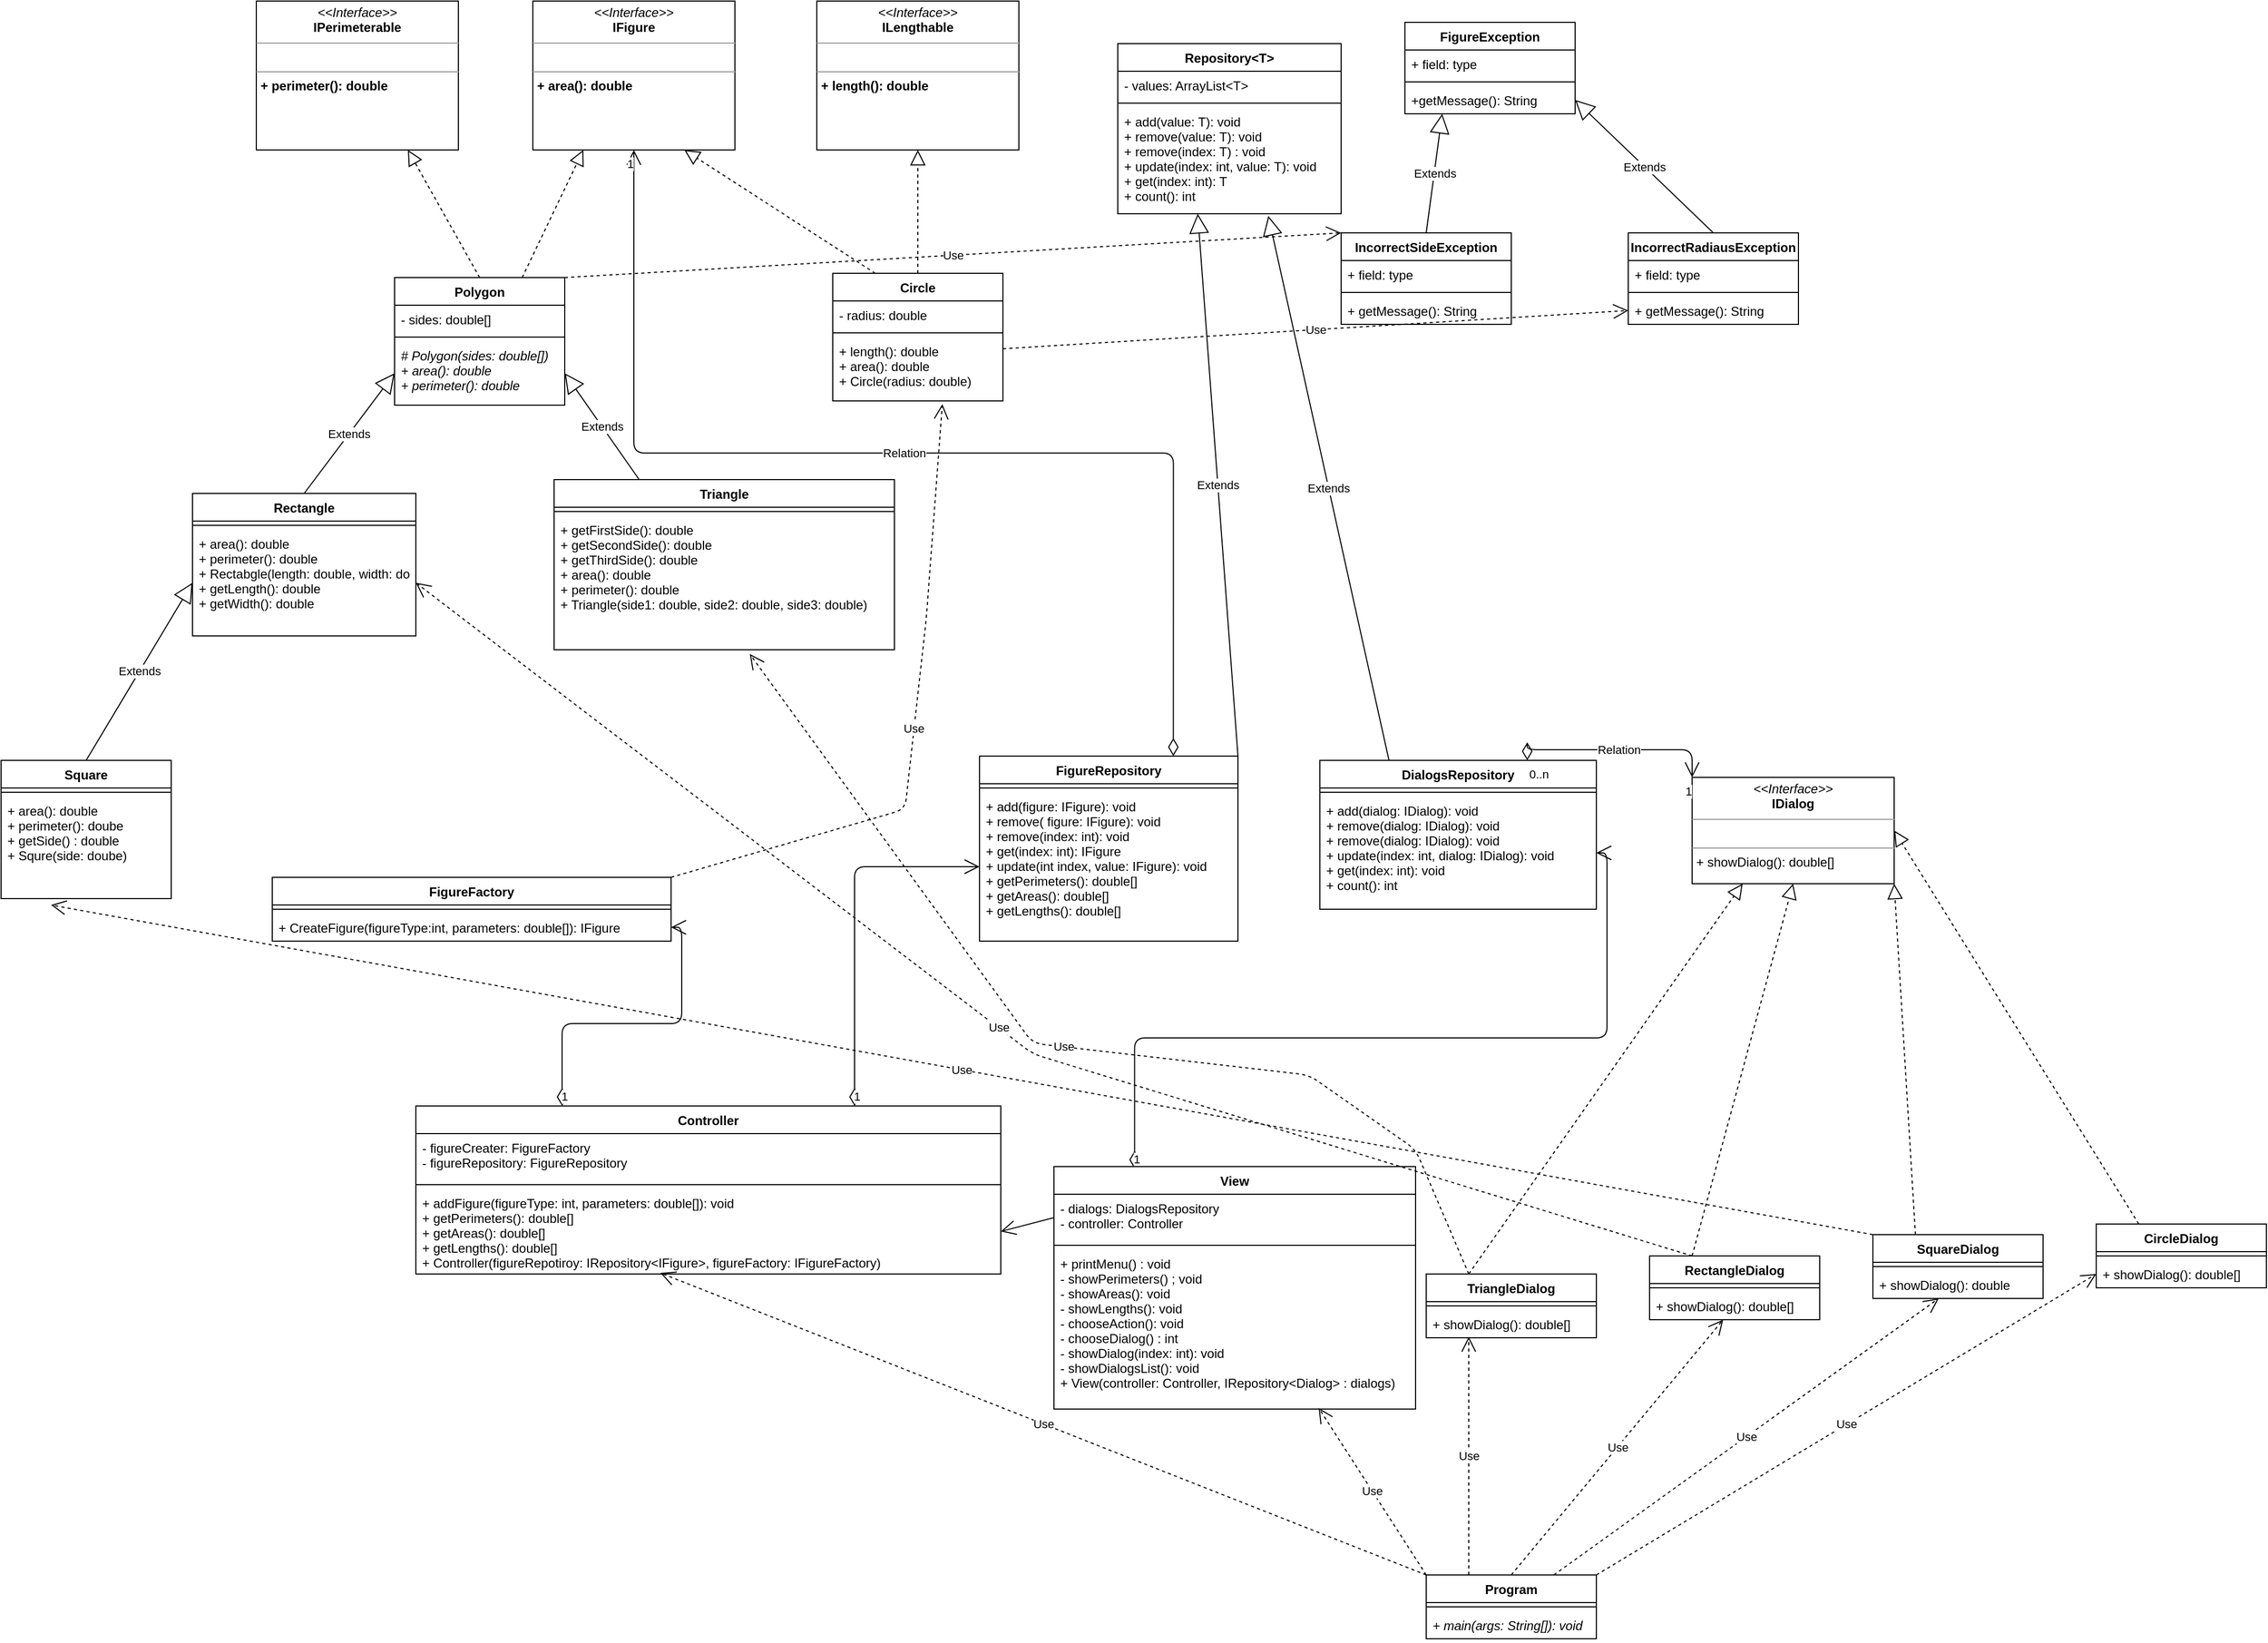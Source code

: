 <mxfile version="15.5.4" type="embed"><diagram id="B9CjOL8HON2o0GXPbjCn" name="Page-1"><mxGraphModel dx="1576" dy="345" grid="1" gridSize="10" guides="1" tooltips="1" connect="1" arrows="1" fold="1" page="1" pageScale="1" pageWidth="827" pageHeight="1169" math="0" shadow="0"><root><mxCell id="0"/><mxCell id="1" parent="0"/><mxCell id="-N3HLPEfKTboXvXfg7JB-5" value="&lt;p style=&quot;margin: 0px ; margin-top: 4px ; text-align: center&quot;&gt;&lt;i&gt;&amp;lt;&amp;lt;Interface&amp;gt;&amp;gt;&lt;/i&gt;&lt;br&gt;&lt;b&gt;IFigure&lt;/b&gt;&lt;/p&gt;&lt;hr size=&quot;1&quot;&gt;&lt;p style=&quot;margin: 0px ; margin-left: 4px&quot;&gt;&lt;br&gt;&lt;/p&gt;&lt;hr size=&quot;1&quot;&gt;&lt;p style=&quot;margin: 0px ; margin-left: 4px&quot;&gt;&lt;b&gt;+ area(): double&lt;/b&gt;&lt;/p&gt;" style="verticalAlign=top;align=left;overflow=fill;fontSize=12;fontFamily=Helvetica;html=1;" parent="1" vertex="1"><mxGeometry x="370" y="130" width="190" height="140" as="geometry"/></mxCell><mxCell id="-N3HLPEfKTboXvXfg7JB-6" value="&lt;p style=&quot;margin: 0px ; margin-top: 4px ; text-align: center&quot;&gt;&lt;i&gt;&amp;lt;&amp;lt;Interface&amp;gt;&amp;gt;&lt;/i&gt;&lt;br&gt;&lt;b&gt;IPerimeterable&lt;/b&gt;&lt;/p&gt;&lt;hr size=&quot;1&quot;&gt;&lt;p style=&quot;margin: 0px ; margin-left: 4px&quot;&gt;&lt;br&gt;&lt;/p&gt;&lt;hr size=&quot;1&quot;&gt;&lt;p style=&quot;margin: 0px ; margin-left: 4px&quot;&gt;&lt;b&gt;+ perimeter(): double&lt;/b&gt;&lt;/p&gt;" style="verticalAlign=top;align=left;overflow=fill;fontSize=12;fontFamily=Helvetica;html=1;" parent="1" vertex="1"><mxGeometry x="110" y="130" width="190" height="140" as="geometry"/></mxCell><mxCell id="-N3HLPEfKTboXvXfg7JB-7" value="&lt;p style=&quot;margin: 0px ; margin-top: 4px ; text-align: center&quot;&gt;&lt;i&gt;&amp;lt;&amp;lt;Interface&amp;gt;&amp;gt;&lt;/i&gt;&lt;br&gt;&lt;b&gt;ILengthable&lt;/b&gt;&lt;/p&gt;&lt;hr size=&quot;1&quot;&gt;&lt;p style=&quot;margin: 0px ; margin-left: 4px&quot;&gt;&lt;br&gt;&lt;/p&gt;&lt;hr size=&quot;1&quot;&gt;&lt;p style=&quot;margin: 0px ; margin-left: 4px&quot;&gt;&lt;b&gt;+ length(): double&lt;/b&gt;&lt;/p&gt;" style="verticalAlign=top;align=left;overflow=fill;fontSize=12;fontFamily=Helvetica;html=1;" parent="1" vertex="1"><mxGeometry x="637" y="130" width="190" height="140" as="geometry"/></mxCell><mxCell id="-N3HLPEfKTboXvXfg7JB-8" value="Polygon" style="swimlane;fontStyle=1;align=center;verticalAlign=top;childLayout=stackLayout;horizontal=1;startSize=26;horizontalStack=0;resizeParent=1;resizeParentMax=0;resizeLast=0;collapsible=1;marginBottom=0;" parent="1" vertex="1"><mxGeometry x="240" y="390" width="160" height="120" as="geometry"/></mxCell><mxCell id="-N3HLPEfKTboXvXfg7JB-9" value="- sides: double[]" style="text;strokeColor=none;fillColor=none;align=left;verticalAlign=top;spacingLeft=4;spacingRight=4;overflow=hidden;rotatable=0;points=[[0,0.5],[1,0.5]];portConstraint=eastwest;" parent="-N3HLPEfKTboXvXfg7JB-8" vertex="1"><mxGeometry y="26" width="160" height="26" as="geometry"/></mxCell><mxCell id="-N3HLPEfKTboXvXfg7JB-10" value="" style="line;strokeWidth=1;fillColor=none;align=left;verticalAlign=middle;spacingTop=-1;spacingLeft=3;spacingRight=3;rotatable=0;labelPosition=right;points=[];portConstraint=eastwest;" parent="-N3HLPEfKTboXvXfg7JB-8" vertex="1"><mxGeometry y="52" width="160" height="8" as="geometry"/></mxCell><mxCell id="-N3HLPEfKTboXvXfg7JB-11" value="# Polygon(sides: double[])&#10;+ area(): double&#10;+ perimeter(): double&#10;" style="text;strokeColor=none;fillColor=none;align=left;verticalAlign=top;spacingLeft=4;spacingRight=4;overflow=hidden;rotatable=0;points=[[0,0.5],[1,0.5]];portConstraint=eastwest;fontStyle=2" parent="-N3HLPEfKTboXvXfg7JB-8" vertex="1"><mxGeometry y="60" width="160" height="60" as="geometry"/></mxCell><mxCell id="-N3HLPEfKTboXvXfg7JB-12" value="Circle" style="swimlane;fontStyle=1;align=center;verticalAlign=top;childLayout=stackLayout;horizontal=1;startSize=26;horizontalStack=0;resizeParent=1;resizeParentMax=0;resizeLast=0;collapsible=1;marginBottom=0;" parent="1" vertex="1"><mxGeometry x="652" y="386" width="160" height="120" as="geometry"/></mxCell><mxCell id="-N3HLPEfKTboXvXfg7JB-13" value="- radius: double" style="text;strokeColor=none;fillColor=none;align=left;verticalAlign=top;spacingLeft=4;spacingRight=4;overflow=hidden;rotatable=0;points=[[0,0.5],[1,0.5]];portConstraint=eastwest;" parent="-N3HLPEfKTboXvXfg7JB-12" vertex="1"><mxGeometry y="26" width="160" height="26" as="geometry"/></mxCell><mxCell id="-N3HLPEfKTboXvXfg7JB-14" value="" style="line;strokeWidth=1;fillColor=none;align=left;verticalAlign=middle;spacingTop=-1;spacingLeft=3;spacingRight=3;rotatable=0;labelPosition=right;points=[];portConstraint=eastwest;" parent="-N3HLPEfKTboXvXfg7JB-12" vertex="1"><mxGeometry y="52" width="160" height="8" as="geometry"/></mxCell><mxCell id="-N3HLPEfKTboXvXfg7JB-15" value="+ length(): double&#10;+ area(): double&#10;+ Circle(radius: double)" style="text;strokeColor=none;fillColor=none;align=left;verticalAlign=top;spacingLeft=4;spacingRight=4;overflow=hidden;rotatable=0;points=[[0,0.5],[1,0.5]];portConstraint=eastwest;" parent="-N3HLPEfKTboXvXfg7JB-12" vertex="1"><mxGeometry y="60" width="160" height="60" as="geometry"/></mxCell><mxCell id="-N3HLPEfKTboXvXfg7JB-19" value="" style="endArrow=block;dashed=1;endFill=0;endSize=12;html=1;exitX=0.5;exitY=0;exitDx=0;exitDy=0;entryX=0.75;entryY=1;entryDx=0;entryDy=0;" parent="1" source="-N3HLPEfKTboXvXfg7JB-8" target="-N3HLPEfKTboXvXfg7JB-6" edge="1"><mxGeometry width="160" relative="1" as="geometry"><mxPoint x="500" y="420" as="sourcePoint"/><mxPoint x="660" y="420" as="targetPoint"/></mxGeometry></mxCell><mxCell id="-N3HLPEfKTboXvXfg7JB-20" value="" style="endArrow=block;dashed=1;endFill=0;endSize=12;html=1;exitX=0.5;exitY=0;exitDx=0;exitDy=0;entryX=0.5;entryY=1;entryDx=0;entryDy=0;" parent="1" source="-N3HLPEfKTboXvXfg7JB-12" target="-N3HLPEfKTboXvXfg7JB-7" edge="1"><mxGeometry width="160" relative="1" as="geometry"><mxPoint x="500" y="420" as="sourcePoint"/><mxPoint x="660" y="420" as="targetPoint"/></mxGeometry></mxCell><mxCell id="-N3HLPEfKTboXvXfg7JB-21" value="" style="endArrow=block;dashed=1;endFill=0;endSize=12;html=1;exitX=0.25;exitY=0;exitDx=0;exitDy=0;entryX=0.75;entryY=1;entryDx=0;entryDy=0;" parent="1" source="-N3HLPEfKTboXvXfg7JB-12" target="-N3HLPEfKTboXvXfg7JB-5" edge="1"><mxGeometry width="160" relative="1" as="geometry"><mxPoint x="500" y="420" as="sourcePoint"/><mxPoint x="660" y="420" as="targetPoint"/></mxGeometry></mxCell><mxCell id="-N3HLPEfKTboXvXfg7JB-22" value="" style="endArrow=block;dashed=1;endFill=0;endSize=12;html=1;exitX=0.75;exitY=0;exitDx=0;exitDy=0;entryX=0.25;entryY=1;entryDx=0;entryDy=0;" parent="1" source="-N3HLPEfKTboXvXfg7JB-8" target="-N3HLPEfKTboXvXfg7JB-5" edge="1"><mxGeometry width="160" relative="1" as="geometry"><mxPoint x="500" y="420" as="sourcePoint"/><mxPoint x="660" y="420" as="targetPoint"/></mxGeometry></mxCell><mxCell id="-N3HLPEfKTboXvXfg7JB-27" value="Triangle" style="swimlane;fontStyle=1;align=center;verticalAlign=top;childLayout=stackLayout;horizontal=1;startSize=26;horizontalStack=0;resizeParent=1;resizeParentMax=0;resizeLast=0;collapsible=1;marginBottom=0;" parent="1" vertex="1"><mxGeometry x="390" y="580" width="320" height="160" as="geometry"/></mxCell><mxCell id="-N3HLPEfKTboXvXfg7JB-29" value="" style="line;strokeWidth=1;fillColor=none;align=left;verticalAlign=middle;spacingTop=-1;spacingLeft=3;spacingRight=3;rotatable=0;labelPosition=right;points=[];portConstraint=eastwest;" parent="-N3HLPEfKTboXvXfg7JB-27" vertex="1"><mxGeometry y="26" width="320" height="8" as="geometry"/></mxCell><mxCell id="-N3HLPEfKTboXvXfg7JB-30" value="+ getFirstSide(): double&#10;+ getSecondSide(): double&#10;+ getThirdSide(): double&#10;+ area(): double&#10;+ perimeter(): double&#10;+ Triangle(side1: double, side2: double, side3: double)" style="text;strokeColor=none;fillColor=none;align=left;verticalAlign=top;spacingLeft=4;spacingRight=4;overflow=hidden;rotatable=0;points=[[0,0.5],[1,0.5]];portConstraint=eastwest;" parent="-N3HLPEfKTboXvXfg7JB-27" vertex="1"><mxGeometry y="34" width="320" height="126" as="geometry"/></mxCell><mxCell id="-N3HLPEfKTboXvXfg7JB-23" value="Rectangle" style="swimlane;fontStyle=1;align=center;verticalAlign=top;childLayout=stackLayout;horizontal=1;startSize=26;horizontalStack=0;resizeParent=1;resizeParentMax=0;resizeLast=0;collapsible=1;marginBottom=0;" parent="1" vertex="1"><mxGeometry x="50" y="593" width="210" height="134" as="geometry"/></mxCell><mxCell id="-N3HLPEfKTboXvXfg7JB-25" value="" style="line;strokeWidth=1;fillColor=none;align=left;verticalAlign=middle;spacingTop=-1;spacingLeft=3;spacingRight=3;rotatable=0;labelPosition=right;points=[];portConstraint=eastwest;" parent="-N3HLPEfKTboXvXfg7JB-23" vertex="1"><mxGeometry y="26" width="210" height="8" as="geometry"/></mxCell><mxCell id="-N3HLPEfKTboXvXfg7JB-26" value="+ area(): double&#10;+ perimeter(): double&#10;+ Rectabgle(length: double, width: double)&#10;+ getLength(): double&#10;+ getWidth(): double" style="text;strokeColor=none;fillColor=none;align=left;verticalAlign=top;spacingLeft=4;spacingRight=4;overflow=hidden;rotatable=0;points=[[0,0.5],[1,0.5]];portConstraint=eastwest;" parent="-N3HLPEfKTboXvXfg7JB-23" vertex="1"><mxGeometry y="34" width="210" height="100" as="geometry"/></mxCell><mxCell id="-N3HLPEfKTboXvXfg7JB-31" value="Extends" style="endArrow=block;endSize=16;endFill=0;html=1;exitX=0.5;exitY=0;exitDx=0;exitDy=0;entryX=0;entryY=0.5;entryDx=0;entryDy=0;" parent="1" source="-N3HLPEfKTboXvXfg7JB-23" target="-N3HLPEfKTboXvXfg7JB-11" edge="1"><mxGeometry width="160" relative="1" as="geometry"><mxPoint x="500" y="520" as="sourcePoint"/><mxPoint x="660" y="520" as="targetPoint"/></mxGeometry></mxCell><mxCell id="-N3HLPEfKTboXvXfg7JB-32" value="Extends" style="endArrow=block;endSize=16;endFill=0;html=1;exitX=0.25;exitY=0;exitDx=0;exitDy=0;entryX=1;entryY=0.5;entryDx=0;entryDy=0;" parent="1" source="-N3HLPEfKTboXvXfg7JB-27" target="-N3HLPEfKTboXvXfg7JB-11" edge="1"><mxGeometry width="160" relative="1" as="geometry"><mxPoint x="500" y="520" as="sourcePoint"/><mxPoint x="660" y="520" as="targetPoint"/></mxGeometry></mxCell><mxCell id="-N3HLPEfKTboXvXfg7JB-41" value="Extends" style="endArrow=block;endSize=16;endFill=0;html=1;exitX=0.5;exitY=0;exitDx=0;exitDy=0;entryX=0;entryY=0.5;entryDx=0;entryDy=0;" parent="1" source="-N3HLPEfKTboXvXfg7JB-37" target="-N3HLPEfKTboXvXfg7JB-26" edge="1"><mxGeometry width="160" relative="1" as="geometry"><mxPoint x="500" y="820" as="sourcePoint"/><mxPoint x="660" y="820" as="targetPoint"/></mxGeometry></mxCell><mxCell id="-N3HLPEfKTboXvXfg7JB-37" value="Square" style="swimlane;fontStyle=1;align=center;verticalAlign=top;childLayout=stackLayout;horizontal=1;startSize=26;horizontalStack=0;resizeParent=1;resizeParentMax=0;resizeLast=0;collapsible=1;marginBottom=0;" parent="1" vertex="1"><mxGeometry x="-130" y="844" width="160" height="130" as="geometry"/></mxCell><mxCell id="-N3HLPEfKTboXvXfg7JB-39" value="" style="line;strokeWidth=1;fillColor=none;align=left;verticalAlign=middle;spacingTop=-1;spacingLeft=3;spacingRight=3;rotatable=0;labelPosition=right;points=[];portConstraint=eastwest;" parent="-N3HLPEfKTboXvXfg7JB-37" vertex="1"><mxGeometry y="26" width="160" height="8" as="geometry"/></mxCell><mxCell id="-N3HLPEfKTboXvXfg7JB-40" value="+ area(): double&#10;+ perimeter(): doube&#10;+ getSide() : double&#10;+ Squre(side: doube)&#10;" style="text;strokeColor=none;fillColor=none;align=left;verticalAlign=top;spacingLeft=4;spacingRight=4;overflow=hidden;rotatable=0;points=[[0,0.5],[1,0.5]];portConstraint=eastwest;" parent="-N3HLPEfKTboXvXfg7JB-37" vertex="1"><mxGeometry y="34" width="160" height="96" as="geometry"/></mxCell><mxCell id="-N3HLPEfKTboXvXfg7JB-63" value="Relation" style="endArrow=open;html=1;endSize=12;startArrow=diamondThin;startSize=14;startFill=0;edgeStyle=orthogonalEdgeStyle;exitX=0.75;exitY=0;exitDx=0;exitDy=0;entryX=0.5;entryY=1;entryDx=0;entryDy=0;" parent="1" source="-N3HLPEfKTboXvXfg7JB-59" target="-N3HLPEfKTboXvXfg7JB-5" edge="1"><mxGeometry relative="1" as="geometry"><mxPoint x="500" y="630" as="sourcePoint"/><mxPoint x="660" y="630" as="targetPoint"/></mxGeometry></mxCell><mxCell id="-N3HLPEfKTboXvXfg7JB-64" value="0..n" style="edgeLabel;resizable=0;html=1;align=left;verticalAlign=top;" parent="-N3HLPEfKTboXvXfg7JB-63" connectable="0" vertex="1"><mxGeometry x="-1" relative="1" as="geometry"/></mxCell><mxCell id="-N3HLPEfKTboXvXfg7JB-65" value="1" style="edgeLabel;resizable=0;html=1;align=right;verticalAlign=top;" parent="-N3HLPEfKTboXvXfg7JB-63" connectable="0" vertex="1"><mxGeometry x="1" relative="1" as="geometry"/></mxCell><mxCell id="-N3HLPEfKTboXvXfg7JB-59" value="FigureRepository" style="swimlane;fontStyle=1;align=center;verticalAlign=top;childLayout=stackLayout;horizontal=1;startSize=26;horizontalStack=0;resizeParent=1;resizeParentMax=0;resizeLast=0;collapsible=1;marginBottom=0;" parent="1" vertex="1"><mxGeometry x="790" y="840" width="243" height="174" as="geometry"/></mxCell><mxCell id="-N3HLPEfKTboXvXfg7JB-61" value="" style="line;strokeWidth=1;fillColor=none;align=left;verticalAlign=middle;spacingTop=-1;spacingLeft=3;spacingRight=3;rotatable=0;labelPosition=right;points=[];portConstraint=eastwest;" parent="-N3HLPEfKTboXvXfg7JB-59" vertex="1"><mxGeometry y="26" width="243" height="8" as="geometry"/></mxCell><mxCell id="-N3HLPEfKTboXvXfg7JB-62" value="+ add(figure: IFigure): void&#10;+ remove( figure: IFigure): void&#10;+ remove(index: int): void&#10;+ get(index: int): IFigure&#10;+ update(int index, value: IFigure): void&#10;+ getPerimeters(): double[]&#10;+ getAreas(): double[]&#10;+ getLengths(): double[] " style="text;strokeColor=none;fillColor=none;align=left;verticalAlign=top;spacingLeft=4;spacingRight=4;overflow=hidden;rotatable=0;points=[[0,0.5],[1,0.5]];portConstraint=eastwest;" parent="-N3HLPEfKTboXvXfg7JB-59" vertex="1"><mxGeometry y="34" width="243" height="140" as="geometry"/></mxCell><mxCell id="-N3HLPEfKTboXvXfg7JB-86" value="FigureException" style="swimlane;fontStyle=1;align=center;verticalAlign=top;childLayout=stackLayout;horizontal=1;startSize=26;horizontalStack=0;resizeParent=1;resizeParentMax=0;resizeLast=0;collapsible=1;marginBottom=0;" parent="1" vertex="1"><mxGeometry x="1190" y="150" width="160" height="86" as="geometry"/></mxCell><mxCell id="-N3HLPEfKTboXvXfg7JB-87" value="+ field: type" style="text;strokeColor=none;fillColor=none;align=left;verticalAlign=top;spacingLeft=4;spacingRight=4;overflow=hidden;rotatable=0;points=[[0,0.5],[1,0.5]];portConstraint=eastwest;" parent="-N3HLPEfKTboXvXfg7JB-86" vertex="1"><mxGeometry y="26" width="160" height="26" as="geometry"/></mxCell><mxCell id="-N3HLPEfKTboXvXfg7JB-88" value="" style="line;strokeWidth=1;fillColor=none;align=left;verticalAlign=middle;spacingTop=-1;spacingLeft=3;spacingRight=3;rotatable=0;labelPosition=right;points=[];portConstraint=eastwest;" parent="-N3HLPEfKTboXvXfg7JB-86" vertex="1"><mxGeometry y="52" width="160" height="8" as="geometry"/></mxCell><mxCell id="-N3HLPEfKTboXvXfg7JB-89" value="+getMessage(): String" style="text;strokeColor=none;fillColor=none;align=left;verticalAlign=top;spacingLeft=4;spacingRight=4;overflow=hidden;rotatable=0;points=[[0,0.5],[1,0.5]];portConstraint=eastwest;" parent="-N3HLPEfKTboXvXfg7JB-86" vertex="1"><mxGeometry y="60" width="160" height="26" as="geometry"/></mxCell><mxCell id="-N3HLPEfKTboXvXfg7JB-72" value="FigureFactory" style="swimlane;fontStyle=1;align=center;verticalAlign=top;childLayout=stackLayout;horizontal=1;startSize=26;horizontalStack=0;resizeParent=1;resizeParentMax=0;resizeLast=0;collapsible=1;marginBottom=0;" parent="1" vertex="1"><mxGeometry x="125" y="954" width="375" height="60" as="geometry"/></mxCell><mxCell id="-N3HLPEfKTboXvXfg7JB-74" value="" style="line;strokeWidth=1;fillColor=none;align=left;verticalAlign=middle;spacingTop=-1;spacingLeft=3;spacingRight=3;rotatable=0;labelPosition=right;points=[];portConstraint=eastwest;" parent="-N3HLPEfKTboXvXfg7JB-72" vertex="1"><mxGeometry y="26" width="375" height="8" as="geometry"/></mxCell><mxCell id="-N3HLPEfKTboXvXfg7JB-75" value="+ CreateFigure(figureType:int, parameters: double[]): IFigure" style="text;strokeColor=none;fillColor=none;align=left;verticalAlign=top;spacingLeft=4;spacingRight=4;overflow=hidden;rotatable=0;points=[[0,0.5],[1,0.5]];portConstraint=eastwest;" parent="-N3HLPEfKTboXvXfg7JB-72" vertex="1"><mxGeometry y="34" width="375" height="26" as="geometry"/></mxCell><mxCell id="-N3HLPEfKTboXvXfg7JB-83" value="Use" style="endArrow=open;endSize=12;dashed=1;html=1;exitX=1;exitY=0;exitDx=0;exitDy=0;entryX=0.644;entryY=1.05;entryDx=0;entryDy=0;entryPerimeter=0;" parent="1" source="-N3HLPEfKTboXvXfg7JB-72" target="-N3HLPEfKTboXvXfg7JB-15" edge="1"><mxGeometry width="160" relative="1" as="geometry"><mxPoint x="600" y="750" as="sourcePoint"/><mxPoint x="760" y="750" as="targetPoint"/><Array as="points"><mxPoint x="720" y="890"/><mxPoint x="740" y="710"/></Array></mxGeometry></mxCell><mxCell id="-N3HLPEfKTboXvXfg7JB-90" value="IncorrectSideException" style="swimlane;fontStyle=1;align=center;verticalAlign=top;childLayout=stackLayout;horizontal=1;startSize=26;horizontalStack=0;resizeParent=1;resizeParentMax=0;resizeLast=0;collapsible=1;marginBottom=0;" parent="1" vertex="1"><mxGeometry x="1130" y="348" width="160" height="86" as="geometry"/></mxCell><mxCell id="-N3HLPEfKTboXvXfg7JB-91" value="+ field: type" style="text;strokeColor=none;fillColor=none;align=left;verticalAlign=top;spacingLeft=4;spacingRight=4;overflow=hidden;rotatable=0;points=[[0,0.5],[1,0.5]];portConstraint=eastwest;" parent="-N3HLPEfKTboXvXfg7JB-90" vertex="1"><mxGeometry y="26" width="160" height="26" as="geometry"/></mxCell><mxCell id="-N3HLPEfKTboXvXfg7JB-92" value="" style="line;strokeWidth=1;fillColor=none;align=left;verticalAlign=middle;spacingTop=-1;spacingLeft=3;spacingRight=3;rotatable=0;labelPosition=right;points=[];portConstraint=eastwest;" parent="-N3HLPEfKTboXvXfg7JB-90" vertex="1"><mxGeometry y="52" width="160" height="8" as="geometry"/></mxCell><mxCell id="-N3HLPEfKTboXvXfg7JB-93" value="+ getMessage(): String" style="text;strokeColor=none;fillColor=none;align=left;verticalAlign=top;spacingLeft=4;spacingRight=4;overflow=hidden;rotatable=0;points=[[0,0.5],[1,0.5]];portConstraint=eastwest;" parent="-N3HLPEfKTboXvXfg7JB-90" vertex="1"><mxGeometry y="60" width="160" height="26" as="geometry"/></mxCell><mxCell id="-N3HLPEfKTboXvXfg7JB-94" value="IncorrectRadiausException" style="swimlane;fontStyle=1;align=center;verticalAlign=top;childLayout=stackLayout;horizontal=1;startSize=26;horizontalStack=0;resizeParent=1;resizeParentMax=0;resizeLast=0;collapsible=1;marginBottom=0;" parent="1" vertex="1"><mxGeometry x="1400" y="348" width="160" height="86" as="geometry"/></mxCell><mxCell id="-N3HLPEfKTboXvXfg7JB-95" value="+ field: type" style="text;strokeColor=none;fillColor=none;align=left;verticalAlign=top;spacingLeft=4;spacingRight=4;overflow=hidden;rotatable=0;points=[[0,0.5],[1,0.5]];portConstraint=eastwest;" parent="-N3HLPEfKTboXvXfg7JB-94" vertex="1"><mxGeometry y="26" width="160" height="26" as="geometry"/></mxCell><mxCell id="-N3HLPEfKTboXvXfg7JB-96" value="" style="line;strokeWidth=1;fillColor=none;align=left;verticalAlign=middle;spacingTop=-1;spacingLeft=3;spacingRight=3;rotatable=0;labelPosition=right;points=[];portConstraint=eastwest;" parent="-N3HLPEfKTboXvXfg7JB-94" vertex="1"><mxGeometry y="52" width="160" height="8" as="geometry"/></mxCell><mxCell id="-N3HLPEfKTboXvXfg7JB-97" value="+ getMessage(): String" style="text;strokeColor=none;fillColor=none;align=left;verticalAlign=top;spacingLeft=4;spacingRight=4;overflow=hidden;rotatable=0;points=[[0,0.5],[1,0.5]];portConstraint=eastwest;" parent="-N3HLPEfKTboXvXfg7JB-94" vertex="1"><mxGeometry y="60" width="160" height="26" as="geometry"/></mxCell><mxCell id="-N3HLPEfKTboXvXfg7JB-98" value="Extends" style="endArrow=block;endSize=16;endFill=0;html=1;exitX=0.5;exitY=0;exitDx=0;exitDy=0;entryX=0.219;entryY=1;entryDx=0;entryDy=0;entryPerimeter=0;" parent="1" source="-N3HLPEfKTboXvXfg7JB-90" target="-N3HLPEfKTboXvXfg7JB-89" edge="1"><mxGeometry width="160" relative="1" as="geometry"><mxPoint x="830" y="450" as="sourcePoint"/><mxPoint x="990" y="450" as="targetPoint"/></mxGeometry></mxCell><mxCell id="-N3HLPEfKTboXvXfg7JB-99" value="Extends" style="endArrow=block;endSize=16;endFill=0;html=1;exitX=0.5;exitY=0;exitDx=0;exitDy=0;entryX=1;entryY=0.5;entryDx=0;entryDy=0;" parent="1" source="-N3HLPEfKTboXvXfg7JB-94" target="-N3HLPEfKTboXvXfg7JB-89" edge="1"><mxGeometry width="160" relative="1" as="geometry"><mxPoint x="830" y="450" as="sourcePoint"/><mxPoint x="990" y="450" as="targetPoint"/></mxGeometry></mxCell><mxCell id="-N3HLPEfKTboXvXfg7JB-100" value="Use" style="endArrow=open;endSize=12;dashed=1;html=1;exitX=1;exitY=0.183;exitDx=0;exitDy=0;exitPerimeter=0;entryX=0;entryY=0.5;entryDx=0;entryDy=0;" parent="1" source="-N3HLPEfKTboXvXfg7JB-15" target="-N3HLPEfKTboXvXfg7JB-97" edge="1"><mxGeometry width="160" relative="1" as="geometry"><mxPoint x="840" y="450" as="sourcePoint"/><mxPoint x="1000" y="450" as="targetPoint"/></mxGeometry></mxCell><mxCell id="-N3HLPEfKTboXvXfg7JB-101" value="Use" style="endArrow=open;endSize=12;dashed=1;html=1;exitX=1;exitY=0;exitDx=0;exitDy=0;entryX=0;entryY=0;entryDx=0;entryDy=0;" parent="1" source="-N3HLPEfKTboXvXfg7JB-8" target="-N3HLPEfKTboXvXfg7JB-90" edge="1"><mxGeometry width="160" relative="1" as="geometry"><mxPoint x="840" y="450" as="sourcePoint"/><mxPoint x="1000" y="450" as="targetPoint"/></mxGeometry></mxCell><mxCell id="-N3HLPEfKTboXvXfg7JB-149" value="Repository&lt;T&gt;" style="swimlane;fontStyle=1;align=center;verticalAlign=top;childLayout=stackLayout;horizontal=1;startSize=26;horizontalStack=0;resizeParent=1;resizeParentMax=0;resizeLast=0;collapsible=1;marginBottom=0;" parent="1" vertex="1"><mxGeometry x="920" y="170" width="210" height="160" as="geometry"/></mxCell><mxCell id="-N3HLPEfKTboXvXfg7JB-150" value="- values: ArrayList&lt;T&gt;" style="text;strokeColor=none;fillColor=none;align=left;verticalAlign=top;spacingLeft=4;spacingRight=4;overflow=hidden;rotatable=0;points=[[0,0.5],[1,0.5]];portConstraint=eastwest;" parent="-N3HLPEfKTboXvXfg7JB-149" vertex="1"><mxGeometry y="26" width="210" height="26" as="geometry"/></mxCell><mxCell id="-N3HLPEfKTboXvXfg7JB-151" value="" style="line;strokeWidth=1;fillColor=none;align=left;verticalAlign=middle;spacingTop=-1;spacingLeft=3;spacingRight=3;rotatable=0;labelPosition=right;points=[];portConstraint=eastwest;" parent="-N3HLPEfKTboXvXfg7JB-149" vertex="1"><mxGeometry y="52" width="210" height="8" as="geometry"/></mxCell><mxCell id="-N3HLPEfKTboXvXfg7JB-152" value="+ add(value: T): void&#10;+ remove(value: T): void&#10;+ remove(index: T) : void&#10;+ update(index: int, value: T): void&#10;+ get(index: int): T&#10;+ count(): int" style="text;strokeColor=none;fillColor=none;align=left;verticalAlign=top;spacingLeft=4;spacingRight=4;overflow=hidden;rotatable=0;points=[[0,0.5],[1,0.5]];portConstraint=eastwest;" parent="-N3HLPEfKTboXvXfg7JB-149" vertex="1"><mxGeometry y="60" width="210" height="100" as="geometry"/></mxCell><mxCell id="-N3HLPEfKTboXvXfg7JB-106" value="Controller" style="swimlane;fontStyle=1;align=center;verticalAlign=top;childLayout=stackLayout;horizontal=1;startSize=26;horizontalStack=0;resizeParent=1;resizeParentMax=0;resizeLast=0;collapsible=1;marginBottom=0;" parent="1" vertex="1"><mxGeometry x="260" y="1169" width="550" height="158" as="geometry"/></mxCell><mxCell id="-N3HLPEfKTboXvXfg7JB-107" value="- figureCreater: FigureFactory&#10;- figureRepository: FigureRepository" style="text;strokeColor=none;fillColor=none;align=left;verticalAlign=top;spacingLeft=4;spacingRight=4;overflow=hidden;rotatable=0;points=[[0,0.5],[1,0.5]];portConstraint=eastwest;" parent="-N3HLPEfKTboXvXfg7JB-106" vertex="1"><mxGeometry y="26" width="550" height="44" as="geometry"/></mxCell><mxCell id="-N3HLPEfKTboXvXfg7JB-108" value="" style="line;strokeWidth=1;fillColor=none;align=left;verticalAlign=middle;spacingTop=-1;spacingLeft=3;spacingRight=3;rotatable=0;labelPosition=right;points=[];portConstraint=eastwest;" parent="-N3HLPEfKTboXvXfg7JB-106" vertex="1"><mxGeometry y="70" width="550" height="8" as="geometry"/></mxCell><mxCell id="-N3HLPEfKTboXvXfg7JB-109" value="+ addFigure(figureType: int, parameters: double[]): void&#10;+ getPerimeters(): double[]&#10;+ getAreas(): double[]&#10;+ getLengths(): double[]&#10;+ Controller(figureRepotiroy: IRepository&lt;IFigure&gt;, figureFactory: IFigureFactory)&#10;" style="text;strokeColor=none;fillColor=none;align=left;verticalAlign=top;spacingLeft=4;spacingRight=4;overflow=hidden;rotatable=0;points=[[0,0.5],[1,0.5]];portConstraint=eastwest;" parent="-N3HLPEfKTboXvXfg7JB-106" vertex="1"><mxGeometry y="78" width="550" height="80" as="geometry"/></mxCell><mxCell id="-N3HLPEfKTboXvXfg7JB-111" value="1" style="endArrow=open;html=1;endSize=12;startArrow=diamondThin;startSize=14;startFill=0;edgeStyle=orthogonalEdgeStyle;align=left;verticalAlign=bottom;exitX=0.75;exitY=0;exitDx=0;exitDy=0;entryX=0;entryY=0.5;entryDx=0;entryDy=0;" parent="1" source="-N3HLPEfKTboXvXfg7JB-106" target="-N3HLPEfKTboXvXfg7JB-62" edge="1"><mxGeometry x="-1" y="3" relative="1" as="geometry"><mxPoint x="590" y="1150" as="sourcePoint"/><mxPoint x="750" y="1150" as="targetPoint"/></mxGeometry></mxCell><mxCell id="-N3HLPEfKTboXvXfg7JB-112" value="1" style="endArrow=open;html=1;endSize=12;startArrow=diamondThin;startSize=14;startFill=0;edgeStyle=orthogonalEdgeStyle;align=left;verticalAlign=bottom;exitX=0.25;exitY=0;exitDx=0;exitDy=0;" parent="1" source="-N3HLPEfKTboXvXfg7JB-106" target="-N3HLPEfKTboXvXfg7JB-75" edge="1"><mxGeometry x="-1" y="3" relative="1" as="geometry"><mxPoint x="590" y="1150" as="sourcePoint"/><mxPoint x="750" y="1150" as="targetPoint"/></mxGeometry></mxCell><mxCell id="-N3HLPEfKTboXvXfg7JB-113" value="" style="endArrow=open;endFill=1;endSize=12;html=1;exitX=0;exitY=0.5;exitDx=0;exitDy=0;entryX=1;entryY=0.5;entryDx=0;entryDy=0;" parent="1" source="-N3HLPEfKTboXvXfg7JB-103" target="-N3HLPEfKTboXvXfg7JB-109" edge="1"><mxGeometry width="160" relative="1" as="geometry"><mxPoint x="590" y="1150" as="sourcePoint"/><mxPoint x="750" y="1150" as="targetPoint"/></mxGeometry></mxCell><mxCell id="-N3HLPEfKTboXvXfg7JB-115" value="&lt;p style=&quot;margin: 0px ; margin-top: 4px ; text-align: center&quot;&gt;&lt;i&gt;&amp;lt;&amp;lt;Interface&amp;gt;&amp;gt;&lt;/i&gt;&lt;br&gt;&lt;b&gt;IDialog&lt;/b&gt;&lt;/p&gt;&lt;hr size=&quot;1&quot;&gt;&lt;p style=&quot;margin: 0px ; margin-left: 4px&quot;&gt;&lt;br&gt;&lt;/p&gt;&lt;hr size=&quot;1&quot;&gt;&lt;p style=&quot;margin: 0px ; margin-left: 4px&quot;&gt;+ showDialog(): double[]&lt;/p&gt;" style="verticalAlign=top;align=left;overflow=fill;fontSize=12;fontFamily=Helvetica;html=1;" parent="1" vertex="1"><mxGeometry x="1460" y="860" width="190" height="100" as="geometry"/></mxCell><mxCell id="-N3HLPEfKTboXvXfg7JB-119" value="TriangleDialog" style="swimlane;fontStyle=1;align=center;verticalAlign=top;childLayout=stackLayout;horizontal=1;startSize=26;horizontalStack=0;resizeParent=1;resizeParentMax=0;resizeLast=0;collapsible=1;marginBottom=0;" parent="1" vertex="1"><mxGeometry x="1210" y="1327" width="160" height="60" as="geometry"/></mxCell><mxCell id="-N3HLPEfKTboXvXfg7JB-121" value="" style="line;strokeWidth=1;fillColor=none;align=left;verticalAlign=middle;spacingTop=-1;spacingLeft=3;spacingRight=3;rotatable=0;labelPosition=right;points=[];portConstraint=eastwest;" parent="-N3HLPEfKTboXvXfg7JB-119" vertex="1"><mxGeometry y="26" width="160" height="8" as="geometry"/></mxCell><mxCell id="-N3HLPEfKTboXvXfg7JB-122" value="+ showDialog(): double[]" style="text;strokeColor=none;fillColor=none;align=left;verticalAlign=top;spacingLeft=4;spacingRight=4;overflow=hidden;rotatable=0;points=[[0,0.5],[1,0.5]];portConstraint=eastwest;" parent="-N3HLPEfKTboXvXfg7JB-119" vertex="1"><mxGeometry y="34" width="160" height="26" as="geometry"/></mxCell><mxCell id="-N3HLPEfKTboXvXfg7JB-123" value="" style="endArrow=block;dashed=1;endFill=0;endSize=12;html=1;exitX=0.25;exitY=0;exitDx=0;exitDy=0;entryX=0.25;entryY=1;entryDx=0;entryDy=0;" parent="1" source="-N3HLPEfKTboXvXfg7JB-119" target="-N3HLPEfKTboXvXfg7JB-115" edge="1"><mxGeometry width="160" relative="1" as="geometry"><mxPoint x="970" y="1250" as="sourcePoint"/><mxPoint x="1130" y="1250" as="targetPoint"/></mxGeometry></mxCell><mxCell id="-N3HLPEfKTboXvXfg7JB-124" value="RectangleDialog" style="swimlane;fontStyle=1;align=center;verticalAlign=top;childLayout=stackLayout;horizontal=1;startSize=26;horizontalStack=0;resizeParent=1;resizeParentMax=0;resizeLast=0;collapsible=1;marginBottom=0;" parent="1" vertex="1"><mxGeometry x="1420" y="1310" width="160" height="60" as="geometry"/></mxCell><mxCell id="-N3HLPEfKTboXvXfg7JB-126" value="" style="line;strokeWidth=1;fillColor=none;align=left;verticalAlign=middle;spacingTop=-1;spacingLeft=3;spacingRight=3;rotatable=0;labelPosition=right;points=[];portConstraint=eastwest;" parent="-N3HLPEfKTboXvXfg7JB-124" vertex="1"><mxGeometry y="26" width="160" height="8" as="geometry"/></mxCell><mxCell id="-N3HLPEfKTboXvXfg7JB-127" value="+ showDialog(): double[]" style="text;strokeColor=none;fillColor=none;align=left;verticalAlign=top;spacingLeft=4;spacingRight=4;overflow=hidden;rotatable=0;points=[[0,0.5],[1,0.5]];portConstraint=eastwest;" parent="-N3HLPEfKTboXvXfg7JB-124" vertex="1"><mxGeometry y="34" width="160" height="26" as="geometry"/></mxCell><mxCell id="-N3HLPEfKTboXvXfg7JB-128" value="" style="endArrow=block;dashed=1;endFill=0;endSize=12;html=1;exitX=0.25;exitY=0;exitDx=0;exitDy=0;entryX=0.5;entryY=1;entryDx=0;entryDy=0;" parent="1" source="-N3HLPEfKTboXvXfg7JB-124" target="-N3HLPEfKTboXvXfg7JB-115" edge="1"><mxGeometry width="160" relative="1" as="geometry"><mxPoint x="970" y="1250" as="sourcePoint"/><mxPoint x="1130" y="1250" as="targetPoint"/></mxGeometry></mxCell><mxCell id="-N3HLPEfKTboXvXfg7JB-130" value="SquareDialog" style="swimlane;fontStyle=1;align=center;verticalAlign=top;childLayout=stackLayout;horizontal=1;startSize=26;horizontalStack=0;resizeParent=1;resizeParentMax=0;resizeLast=0;collapsible=1;marginBottom=0;" parent="1" vertex="1"><mxGeometry x="1630" y="1290" width="160" height="60" as="geometry"/></mxCell><mxCell id="-N3HLPEfKTboXvXfg7JB-132" value="" style="line;strokeWidth=1;fillColor=none;align=left;verticalAlign=middle;spacingTop=-1;spacingLeft=3;spacingRight=3;rotatable=0;labelPosition=right;points=[];portConstraint=eastwest;" parent="-N3HLPEfKTboXvXfg7JB-130" vertex="1"><mxGeometry y="26" width="160" height="8" as="geometry"/></mxCell><mxCell id="-N3HLPEfKTboXvXfg7JB-133" value="+ showDialog(): double" style="text;strokeColor=none;fillColor=none;align=left;verticalAlign=top;spacingLeft=4;spacingRight=4;overflow=hidden;rotatable=0;points=[[0,0.5],[1,0.5]];portConstraint=eastwest;" parent="-N3HLPEfKTboXvXfg7JB-130" vertex="1"><mxGeometry y="34" width="160" height="26" as="geometry"/></mxCell><mxCell id="-N3HLPEfKTboXvXfg7JB-134" value="" style="endArrow=block;dashed=1;endFill=0;endSize=12;html=1;exitX=0.25;exitY=0;exitDx=0;exitDy=0;entryX=1;entryY=1;entryDx=0;entryDy=0;" parent="1" source="-N3HLPEfKTboXvXfg7JB-130" target="-N3HLPEfKTboXvXfg7JB-115" edge="1"><mxGeometry width="160" relative="1" as="geometry"><mxPoint x="1600" y="1200" as="sourcePoint"/><mxPoint x="1760" y="1200" as="targetPoint"/></mxGeometry></mxCell><mxCell id="-N3HLPEfKTboXvXfg7JB-135" value="CircleDialog" style="swimlane;fontStyle=1;align=center;verticalAlign=top;childLayout=stackLayout;horizontal=1;startSize=26;horizontalStack=0;resizeParent=1;resizeParentMax=0;resizeLast=0;collapsible=1;marginBottom=0;" parent="1" vertex="1"><mxGeometry x="1840" y="1280" width="160" height="60" as="geometry"/></mxCell><mxCell id="-N3HLPEfKTboXvXfg7JB-137" value="" style="line;strokeWidth=1;fillColor=none;align=left;verticalAlign=middle;spacingTop=-1;spacingLeft=3;spacingRight=3;rotatable=0;labelPosition=right;points=[];portConstraint=eastwest;" parent="-N3HLPEfKTboXvXfg7JB-135" vertex="1"><mxGeometry y="26" width="160" height="8" as="geometry"/></mxCell><mxCell id="-N3HLPEfKTboXvXfg7JB-138" value="+ showDialog(): double[]" style="text;strokeColor=none;fillColor=none;align=left;verticalAlign=top;spacingLeft=4;spacingRight=4;overflow=hidden;rotatable=0;points=[[0,0.5],[1,0.5]];portConstraint=eastwest;" parent="-N3HLPEfKTboXvXfg7JB-135" vertex="1"><mxGeometry y="34" width="160" height="26" as="geometry"/></mxCell><mxCell id="-N3HLPEfKTboXvXfg7JB-140" value="" style="endArrow=block;dashed=1;endFill=0;endSize=12;html=1;exitX=0.25;exitY=0;exitDx=0;exitDy=0;entryX=1;entryY=0.5;entryDx=0;entryDy=0;" parent="1" source="-N3HLPEfKTboXvXfg7JB-135" target="-N3HLPEfKTboXvXfg7JB-115" edge="1"><mxGeometry width="160" relative="1" as="geometry"><mxPoint x="1670" y="1170" as="sourcePoint"/><mxPoint x="1830" y="1170" as="targetPoint"/></mxGeometry></mxCell><mxCell id="-N3HLPEfKTboXvXfg7JB-141" value="DialogsRepository" style="swimlane;fontStyle=1;align=center;verticalAlign=top;childLayout=stackLayout;horizontal=1;startSize=26;horizontalStack=0;resizeParent=1;resizeParentMax=0;resizeLast=0;collapsible=1;marginBottom=0;" parent="1" vertex="1"><mxGeometry x="1110" y="844" width="260" height="140" as="geometry"/></mxCell><mxCell id="-N3HLPEfKTboXvXfg7JB-143" value="" style="line;strokeWidth=1;fillColor=none;align=left;verticalAlign=middle;spacingTop=-1;spacingLeft=3;spacingRight=3;rotatable=0;labelPosition=right;points=[];portConstraint=eastwest;" parent="-N3HLPEfKTboXvXfg7JB-141" vertex="1"><mxGeometry y="26" width="260" height="8" as="geometry"/></mxCell><mxCell id="-N3HLPEfKTboXvXfg7JB-144" value="+ add(dialog: IDialog): void&#10;+ remove(dialog: IDialog): void&#10;+ remove(dialog: IDialog): void&#10;+ update(index: int, dialog: IDialog): void&#10;+ get(index: int): void&#10;+ count(): int" style="text;strokeColor=none;fillColor=none;align=left;verticalAlign=top;spacingLeft=4;spacingRight=4;overflow=hidden;rotatable=0;points=[[0,0.5],[1,0.5]];portConstraint=eastwest;" parent="-N3HLPEfKTboXvXfg7JB-141" vertex="1"><mxGeometry y="34" width="260" height="106" as="geometry"/></mxCell><mxCell id="-N3HLPEfKTboXvXfg7JB-146" value="Relation" style="endArrow=open;html=1;endSize=12;startArrow=diamondThin;startSize=14;startFill=0;edgeStyle=orthogonalEdgeStyle;exitX=0.75;exitY=0;exitDx=0;exitDy=0;entryX=0;entryY=0;entryDx=0;entryDy=0;" parent="1" source="-N3HLPEfKTboXvXfg7JB-141" target="-N3HLPEfKTboXvXfg7JB-115" edge="1"><mxGeometry relative="1" as="geometry"><mxPoint x="1550" y="860" as="sourcePoint"/><mxPoint x="1710" y="860" as="targetPoint"/></mxGeometry></mxCell><mxCell id="-N3HLPEfKTboXvXfg7JB-147" value="0..n" style="edgeLabel;resizable=0;html=1;align=left;verticalAlign=top;" parent="-N3HLPEfKTboXvXfg7JB-146" connectable="0" vertex="1"><mxGeometry x="-1" relative="1" as="geometry"/></mxCell><mxCell id="-N3HLPEfKTboXvXfg7JB-148" value="1" style="edgeLabel;resizable=0;html=1;align=right;verticalAlign=top;" parent="-N3HLPEfKTboXvXfg7JB-146" connectable="0" vertex="1"><mxGeometry x="1" relative="1" as="geometry"/></mxCell><mxCell id="-N3HLPEfKTboXvXfg7JB-153" value="Extends" style="endArrow=block;endSize=16;endFill=0;html=1;exitX=1;exitY=0;exitDx=0;exitDy=0;entryX=0.358;entryY=1;entryDx=0;entryDy=0;entryPerimeter=0;" parent="1" source="-N3HLPEfKTboXvXfg7JB-59" target="-N3HLPEfKTboXvXfg7JB-152" edge="1"><mxGeometry width="160" relative="1" as="geometry"><mxPoint x="1240" y="660" as="sourcePoint"/><mxPoint x="1400" y="660" as="targetPoint"/></mxGeometry></mxCell><mxCell id="-N3HLPEfKTboXvXfg7JB-154" value="Extends" style="endArrow=block;endSize=16;endFill=0;html=1;exitX=0.25;exitY=0;exitDx=0;exitDy=0;entryX=0.674;entryY=1.02;entryDx=0;entryDy=0;entryPerimeter=0;" parent="1" source="-N3HLPEfKTboXvXfg7JB-141" target="-N3HLPEfKTboXvXfg7JB-152" edge="1"><mxGeometry width="160" relative="1" as="geometry"><mxPoint x="1240" y="660" as="sourcePoint"/><mxPoint x="1400" y="660" as="targetPoint"/></mxGeometry></mxCell><mxCell id="-N3HLPEfKTboXvXfg7JB-156" value="1" style="endArrow=open;html=1;endSize=12;startArrow=diamondThin;startSize=14;startFill=0;edgeStyle=orthogonalEdgeStyle;align=left;verticalAlign=bottom;exitX=0.223;exitY=0.009;exitDx=0;exitDy=0;exitPerimeter=0;entryX=1;entryY=0.5;entryDx=0;entryDy=0;" parent="1" source="-N3HLPEfKTboXvXfg7JB-102" target="-N3HLPEfKTboXvXfg7JB-144" edge="1"><mxGeometry x="-1" y="3" relative="1" as="geometry"><mxPoint x="970" y="1160" as="sourcePoint"/><mxPoint x="1130" y="1160" as="targetPoint"/></mxGeometry></mxCell><mxCell id="-N3HLPEfKTboXvXfg7JB-102" value="View" style="swimlane;fontStyle=1;align=center;verticalAlign=top;childLayout=stackLayout;horizontal=1;startSize=26;horizontalStack=0;resizeParent=1;resizeParentMax=0;resizeLast=0;collapsible=1;marginBottom=0;" parent="1" vertex="1"><mxGeometry x="860" y="1226" width="340" height="228" as="geometry"/></mxCell><mxCell id="-N3HLPEfKTboXvXfg7JB-103" value="- dialogs: DialogsRepository&#10;- controller: Controller" style="text;strokeColor=none;fillColor=none;align=left;verticalAlign=top;spacingLeft=4;spacingRight=4;overflow=hidden;rotatable=0;points=[[0,0.5],[1,0.5]];portConstraint=eastwest;" parent="-N3HLPEfKTboXvXfg7JB-102" vertex="1"><mxGeometry y="26" width="340" height="44" as="geometry"/></mxCell><mxCell id="-N3HLPEfKTboXvXfg7JB-104" value="" style="line;strokeWidth=1;fillColor=none;align=left;verticalAlign=middle;spacingTop=-1;spacingLeft=3;spacingRight=3;rotatable=0;labelPosition=right;points=[];portConstraint=eastwest;" parent="-N3HLPEfKTboXvXfg7JB-102" vertex="1"><mxGeometry y="70" width="340" height="8" as="geometry"/></mxCell><mxCell id="-N3HLPEfKTboXvXfg7JB-105" value="+ printMenu() : void&#10;- showPerimeters() ; void&#10;- showAreas(): void&#10;- showLengths(): void&#10;- chooseAction(): void&#10;- chooseDialog() : int&#10;- showDialog(index: int): void&#10;- showDialogsList(): void&#10;+ View(controller: Controller, IRepository&lt;Dialog&gt; : dialogs)&#10;" style="text;strokeColor=none;fillColor=none;align=left;verticalAlign=top;spacingLeft=4;spacingRight=4;overflow=hidden;rotatable=0;points=[[0,0.5],[1,0.5]];portConstraint=eastwest;" parent="-N3HLPEfKTboXvXfg7JB-102" vertex="1"><mxGeometry y="78" width="340" height="150" as="geometry"/></mxCell><mxCell id="-N3HLPEfKTboXvXfg7JB-157" value="Use" style="endArrow=open;endSize=12;dashed=1;html=1;exitX=0.25;exitY=0;exitDx=0;exitDy=0;entryX=0.575;entryY=1.032;entryDx=0;entryDy=0;entryPerimeter=0;" parent="1" source="-N3HLPEfKTboXvXfg7JB-119" target="-N3HLPEfKTboXvXfg7JB-30" edge="1"><mxGeometry width="160" relative="1" as="geometry"><mxPoint x="1320" y="1160" as="sourcePoint"/><mxPoint x="1480" y="1160" as="targetPoint"/><Array as="points"><mxPoint x="1200" y="1210"/><mxPoint x="1100" y="1140"/><mxPoint x="840" y="1110"/></Array></mxGeometry></mxCell><mxCell id="-N3HLPEfKTboXvXfg7JB-158" value="Use" style="endArrow=open;endSize=12;dashed=1;html=1;exitX=0.25;exitY=0;exitDx=0;exitDy=0;entryX=1;entryY=0.5;entryDx=0;entryDy=0;" parent="1" source="-N3HLPEfKTboXvXfg7JB-124" target="-N3HLPEfKTboXvXfg7JB-26" edge="1"><mxGeometry width="160" relative="1" as="geometry"><mxPoint x="870" y="990" as="sourcePoint"/><mxPoint x="1030" y="990" as="targetPoint"/><Array as="points"><mxPoint x="840" y="1120"/></Array></mxGeometry></mxCell><mxCell id="-N3HLPEfKTboXvXfg7JB-160" value="Use" style="endArrow=open;endSize=12;dashed=1;html=1;exitX=0;exitY=0;exitDx=0;exitDy=0;entryX=0.294;entryY=1.063;entryDx=0;entryDy=0;entryPerimeter=0;" parent="1" source="-N3HLPEfKTboXvXfg7JB-130" target="-N3HLPEfKTboXvXfg7JB-40" edge="1"><mxGeometry width="160" relative="1" as="geometry"><mxPoint x="870" y="990" as="sourcePoint"/><mxPoint x="1030" y="990" as="targetPoint"/></mxGeometry></mxCell><mxCell id="-N3HLPEfKTboXvXfg7JB-33" value="Program" style="swimlane;fontStyle=1;align=center;verticalAlign=top;childLayout=stackLayout;horizontal=1;startSize=26;horizontalStack=0;resizeParent=1;resizeParentMax=0;resizeLast=0;collapsible=1;marginBottom=0;" parent="1" vertex="1"><mxGeometry x="1210" y="1610" width="160" height="60" as="geometry"/></mxCell><mxCell id="-N3HLPEfKTboXvXfg7JB-35" value="" style="line;strokeWidth=1;fillColor=none;align=left;verticalAlign=middle;spacingTop=-1;spacingLeft=3;spacingRight=3;rotatable=0;labelPosition=right;points=[];portConstraint=eastwest;" parent="-N3HLPEfKTboXvXfg7JB-33" vertex="1"><mxGeometry y="26" width="160" height="8" as="geometry"/></mxCell><mxCell id="-N3HLPEfKTboXvXfg7JB-36" value="+ main(args: String[]): void" style="text;strokeColor=none;fillColor=none;align=left;verticalAlign=top;spacingLeft=4;spacingRight=4;overflow=hidden;rotatable=0;points=[[0,0.5],[1,0.5]];portConstraint=eastwest;fontStyle=2" parent="-N3HLPEfKTboXvXfg7JB-33" vertex="1"><mxGeometry y="34" width="160" height="26" as="geometry"/></mxCell><mxCell id="-N3HLPEfKTboXvXfg7JB-162" value="Use" style="endArrow=open;endSize=12;dashed=1;html=1;exitX=0.25;exitY=0;exitDx=0;exitDy=0;entryX=0.25;entryY=0.962;entryDx=0;entryDy=0;entryPerimeter=0;" parent="1" source="-N3HLPEfKTboXvXfg7JB-33" target="-N3HLPEfKTboXvXfg7JB-122" edge="1"><mxGeometry width="160" relative="1" as="geometry"><mxPoint x="1120" y="1290" as="sourcePoint"/><mxPoint x="1280" y="1290" as="targetPoint"/></mxGeometry></mxCell><mxCell id="-N3HLPEfKTboXvXfg7JB-163" value="Use" style="endArrow=open;endSize=12;dashed=1;html=1;exitX=0.5;exitY=0;exitDx=0;exitDy=0;" parent="1" source="-N3HLPEfKTboXvXfg7JB-33" target="-N3HLPEfKTboXvXfg7JB-127" edge="1"><mxGeometry width="160" relative="1" as="geometry"><mxPoint x="1120" y="1290" as="sourcePoint"/><mxPoint x="1280" y="1290" as="targetPoint"/></mxGeometry></mxCell><mxCell id="-N3HLPEfKTboXvXfg7JB-164" value="Use" style="endArrow=open;endSize=12;dashed=1;html=1;exitX=0.75;exitY=0;exitDx=0;exitDy=0;" parent="1" source="-N3HLPEfKTboXvXfg7JB-33" target="-N3HLPEfKTboXvXfg7JB-133" edge="1"><mxGeometry width="160" relative="1" as="geometry"><mxPoint x="1120" y="1290" as="sourcePoint"/><mxPoint x="1280" y="1290" as="targetPoint"/></mxGeometry></mxCell><mxCell id="-N3HLPEfKTboXvXfg7JB-166" value="Use" style="endArrow=open;endSize=12;dashed=1;html=1;exitX=1;exitY=0;exitDx=0;exitDy=0;entryX=0;entryY=0.5;entryDx=0;entryDy=0;" parent="1" source="-N3HLPEfKTboXvXfg7JB-33" target="-N3HLPEfKTboXvXfg7JB-138" edge="1"><mxGeometry width="160" relative="1" as="geometry"><mxPoint x="1120" y="1290" as="sourcePoint"/><mxPoint x="1280" y="1290" as="targetPoint"/></mxGeometry></mxCell><mxCell id="-N3HLPEfKTboXvXfg7JB-168" value="Use" style="endArrow=open;endSize=12;dashed=1;html=1;exitX=0;exitY=0;exitDx=0;exitDy=0;entryX=0.732;entryY=0.993;entryDx=0;entryDy=0;entryPerimeter=0;" parent="1" source="-N3HLPEfKTboXvXfg7JB-33" target="-N3HLPEfKTboXvXfg7JB-105" edge="1"><mxGeometry width="160" relative="1" as="geometry"><mxPoint x="1120" y="1390" as="sourcePoint"/><mxPoint x="1280" y="1390" as="targetPoint"/></mxGeometry></mxCell><mxCell id="-N3HLPEfKTboXvXfg7JB-169" value="Use" style="endArrow=open;endSize=12;dashed=1;html=1;exitX=0;exitY=0;exitDx=0;exitDy=0;entryX=0.418;entryY=0.988;entryDx=0;entryDy=0;entryPerimeter=0;" parent="1" source="-N3HLPEfKTboXvXfg7JB-33" target="-N3HLPEfKTboXvXfg7JB-109" edge="1"><mxGeometry width="160" relative="1" as="geometry"><mxPoint x="1120" y="1390" as="sourcePoint"/><mxPoint x="1280" y="1390" as="targetPoint"/></mxGeometry></mxCell></root></mxGraphModel></diagram></mxfile>